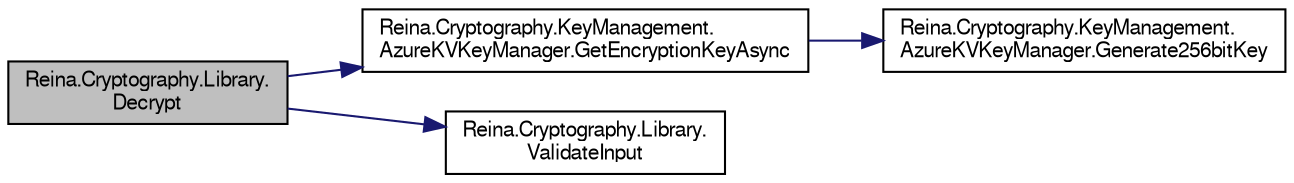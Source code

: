 digraph "Reina.Cryptography.Library.Decrypt"
{
 // LATEX_PDF_SIZE
  edge [fontname="FreeSans",fontsize="10",labelfontname="FreeSans",labelfontsize="10"];
  node [fontname="FreeSans",fontsize="10",shape=record];
  rankdir="LR";
  Node1 [label="Reina.Cryptography.Library.\lDecrypt",height=0.2,width=0.4,color="black", fillcolor="grey75", style="filled", fontcolor="black",tooltip="Decrypts a Base64-encoded string using three distinct keys for Twofish, Serpent, and AES encryption a..."];
  Node1 -> Node2 [color="midnightblue",fontsize="10",style="solid",fontname="FreeSans"];
  Node2 [label="Reina.Cryptography.KeyManagement.\lAzureKVKeyManager.GetEncryptionKeyAsync",height=0.2,width=0.4,color="black", fillcolor="white", style="filled",URL="$class_reina_1_1_cryptography_1_1_key_management_1_1_azure_k_v_key_manager.html#a39bbf93ebf6101c46650aac22f0498bc",tooltip="Asynchronously retrieves an encryption key from Azure Key Vault or the local cache."];
  Node2 -> Node3 [color="midnightblue",fontsize="10",style="solid",fontname="FreeSans"];
  Node3 [label="Reina.Cryptography.KeyManagement.\lAzureKVKeyManager.Generate256bitKey",height=0.2,width=0.4,color="black", fillcolor="white", style="filled",URL="$class_reina_1_1_cryptography_1_1_key_management_1_1_azure_k_v_key_manager.html#a1b60e90e93824200aff3acad9b8a103f",tooltip="Generates a new 256-bit cryptographic key."];
  Node1 -> Node4 [color="midnightblue",fontsize="10",style="solid",fontname="FreeSans"];
  Node4 [label="Reina.Cryptography.Library.\lValidateInput",height=0.2,width=0.4,color="black", fillcolor="white", style="filled",URL="$class_reina_1_1_cryptography_1_1_library.html#ac5f3c144003488e101820b42d493ad1f",tooltip="Validates the input string and key names, ensuring they are not null or empty and adhere to the expec..."];
}
